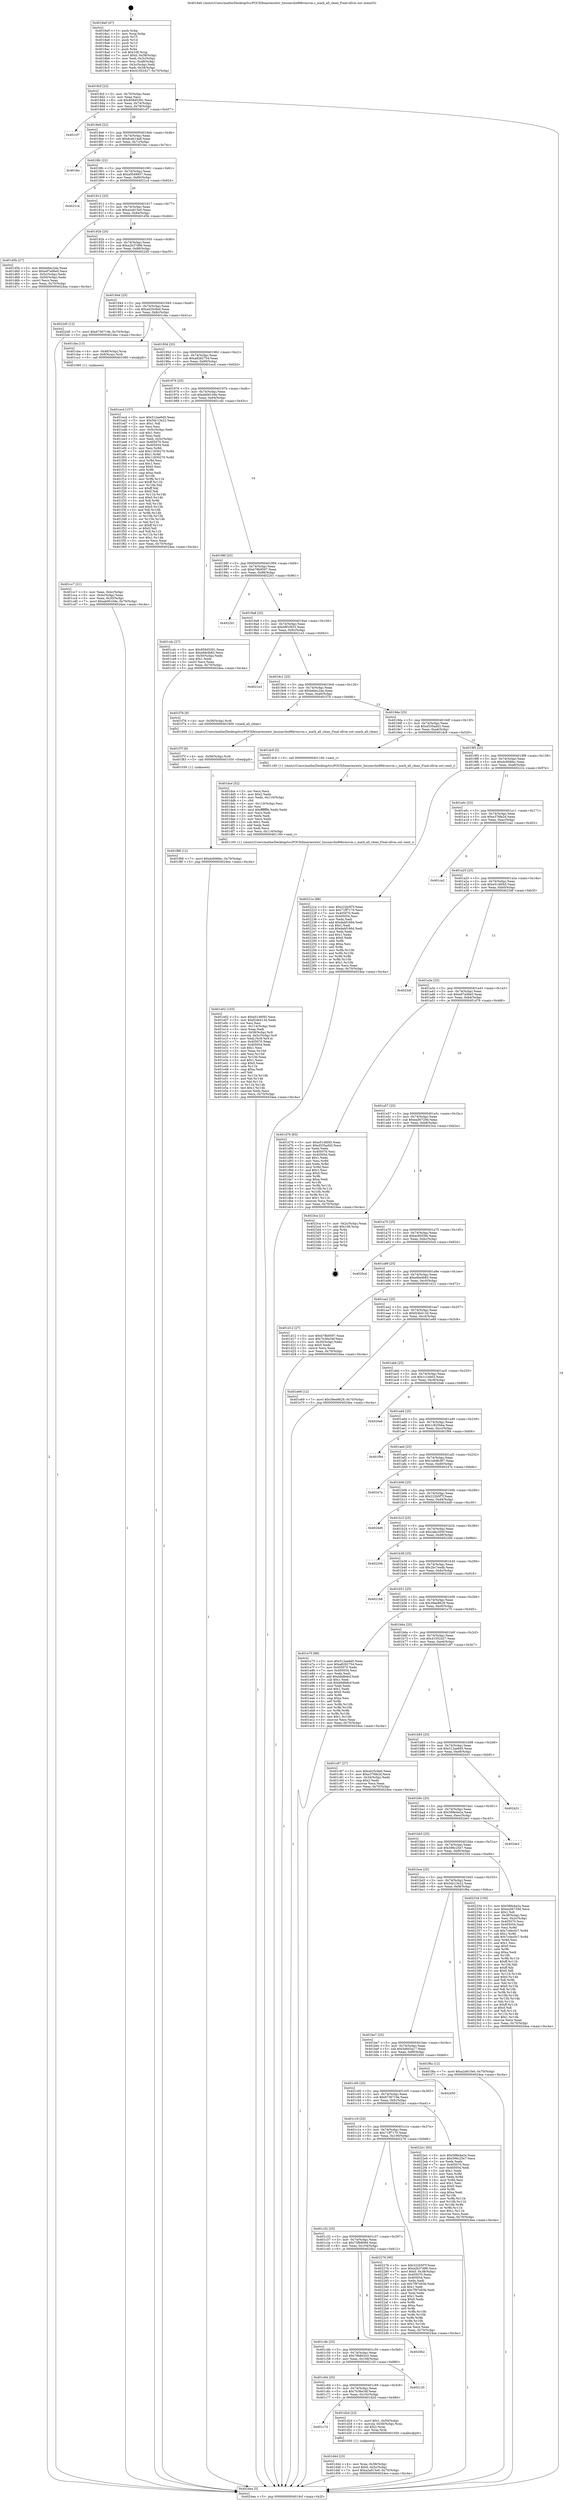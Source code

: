 digraph "0x4018a0" {
  label = "0x4018a0 (/mnt/c/Users/mathe/Desktop/tcc/POCII/binaries/extr_linuxarchx86kvmsvm.c_mark_all_clean_Final-ollvm.out::main(0))"
  labelloc = "t"
  node[shape=record]

  Entry [label="",width=0.3,height=0.3,shape=circle,fillcolor=black,style=filled]
  "0x4018cf" [label="{
     0x4018cf [23]\l
     | [instrs]\l
     &nbsp;&nbsp;0x4018cf \<+3\>: mov -0x70(%rbp),%eax\l
     &nbsp;&nbsp;0x4018d2 \<+2\>: mov %eax,%ecx\l
     &nbsp;&nbsp;0x4018d4 \<+6\>: sub $0x858d5391,%ecx\l
     &nbsp;&nbsp;0x4018da \<+3\>: mov %eax,-0x74(%rbp)\l
     &nbsp;&nbsp;0x4018dd \<+3\>: mov %ecx,-0x78(%rbp)\l
     &nbsp;&nbsp;0x4018e0 \<+6\>: je 0000000000401cf7 \<main+0x457\>\l
  }"]
  "0x401cf7" [label="{
     0x401cf7\l
  }", style=dashed]
  "0x4018e6" [label="{
     0x4018e6 [22]\l
     | [instrs]\l
     &nbsp;&nbsp;0x4018e6 \<+5\>: jmp 00000000004018eb \<main+0x4b\>\l
     &nbsp;&nbsp;0x4018eb \<+3\>: mov -0x74(%rbp),%eax\l
     &nbsp;&nbsp;0x4018ee \<+5\>: sub $0x8ceb14a8,%eax\l
     &nbsp;&nbsp;0x4018f3 \<+3\>: mov %eax,-0x7c(%rbp)\l
     &nbsp;&nbsp;0x4018f6 \<+6\>: je 0000000000401fec \<main+0x74c\>\l
  }"]
  Exit [label="",width=0.3,height=0.3,shape=circle,fillcolor=black,style=filled,peripheries=2]
  "0x401fec" [label="{
     0x401fec\l
  }", style=dashed]
  "0x4018fc" [label="{
     0x4018fc [22]\l
     | [instrs]\l
     &nbsp;&nbsp;0x4018fc \<+5\>: jmp 0000000000401901 \<main+0x61\>\l
     &nbsp;&nbsp;0x401901 \<+3\>: mov -0x74(%rbp),%eax\l
     &nbsp;&nbsp;0x401904 \<+5\>: sub $0xa0049937,%eax\l
     &nbsp;&nbsp;0x401909 \<+3\>: mov %eax,-0x80(%rbp)\l
     &nbsp;&nbsp;0x40190c \<+6\>: je 00000000004021c4 \<main+0x924\>\l
  }"]
  "0x401f88" [label="{
     0x401f88 [12]\l
     | [instrs]\l
     &nbsp;&nbsp;0x401f88 \<+7\>: movl $0xdc606fec,-0x70(%rbp)\l
     &nbsp;&nbsp;0x401f8f \<+5\>: jmp 00000000004024ea \<main+0xc4a\>\l
  }"]
  "0x4021c4" [label="{
     0x4021c4\l
  }", style=dashed]
  "0x401912" [label="{
     0x401912 [25]\l
     | [instrs]\l
     &nbsp;&nbsp;0x401912 \<+5\>: jmp 0000000000401917 \<main+0x77\>\l
     &nbsp;&nbsp;0x401917 \<+3\>: mov -0x74(%rbp),%eax\l
     &nbsp;&nbsp;0x40191a \<+5\>: sub $0xa2a915e0,%eax\l
     &nbsp;&nbsp;0x40191f \<+6\>: mov %eax,-0x84(%rbp)\l
     &nbsp;&nbsp;0x401925 \<+6\>: je 0000000000401d5b \<main+0x4bb\>\l
  }"]
  "0x401f7f" [label="{
     0x401f7f [9]\l
     | [instrs]\l
     &nbsp;&nbsp;0x401f7f \<+4\>: mov -0x58(%rbp),%rdi\l
     &nbsp;&nbsp;0x401f83 \<+5\>: call 0000000000401030 \<free@plt\>\l
     | [calls]\l
     &nbsp;&nbsp;0x401030 \{1\} (unknown)\l
  }"]
  "0x401d5b" [label="{
     0x401d5b [27]\l
     | [instrs]\l
     &nbsp;&nbsp;0x401d5b \<+5\>: mov $0xbebec2da,%eax\l
     &nbsp;&nbsp;0x401d60 \<+5\>: mov $0xe97a06e0,%ecx\l
     &nbsp;&nbsp;0x401d65 \<+3\>: mov -0x5c(%rbp),%edx\l
     &nbsp;&nbsp;0x401d68 \<+3\>: cmp -0x50(%rbp),%edx\l
     &nbsp;&nbsp;0x401d6b \<+3\>: cmovl %ecx,%eax\l
     &nbsp;&nbsp;0x401d6e \<+3\>: mov %eax,-0x70(%rbp)\l
     &nbsp;&nbsp;0x401d71 \<+5\>: jmp 00000000004024ea \<main+0xc4a\>\l
  }"]
  "0x40192b" [label="{
     0x40192b [25]\l
     | [instrs]\l
     &nbsp;&nbsp;0x40192b \<+5\>: jmp 0000000000401930 \<main+0x90\>\l
     &nbsp;&nbsp;0x401930 \<+3\>: mov -0x74(%rbp),%eax\l
     &nbsp;&nbsp;0x401933 \<+5\>: sub $0xa2b37d96,%eax\l
     &nbsp;&nbsp;0x401938 \<+6\>: mov %eax,-0x88(%rbp)\l
     &nbsp;&nbsp;0x40193e \<+6\>: je 00000000004022d5 \<main+0xa35\>\l
  }"]
  "0x401e02" [label="{
     0x401e02 [103]\l
     | [instrs]\l
     &nbsp;&nbsp;0x401e02 \<+5\>: mov $0xe5146f45,%ecx\l
     &nbsp;&nbsp;0x401e07 \<+5\>: mov $0xf24b413d,%edx\l
     &nbsp;&nbsp;0x401e0c \<+2\>: xor %esi,%esi\l
     &nbsp;&nbsp;0x401e0e \<+6\>: mov -0x114(%rbp),%edi\l
     &nbsp;&nbsp;0x401e14 \<+3\>: imul %eax,%edi\l
     &nbsp;&nbsp;0x401e17 \<+4\>: mov -0x58(%rbp),%r8\l
     &nbsp;&nbsp;0x401e1b \<+4\>: movslq -0x5c(%rbp),%r9\l
     &nbsp;&nbsp;0x401e1f \<+4\>: mov %edi,(%r8,%r9,4)\l
     &nbsp;&nbsp;0x401e23 \<+7\>: mov 0x405070,%eax\l
     &nbsp;&nbsp;0x401e2a \<+7\>: mov 0x405054,%edi\l
     &nbsp;&nbsp;0x401e31 \<+3\>: sub $0x1,%esi\l
     &nbsp;&nbsp;0x401e34 \<+3\>: mov %eax,%r10d\l
     &nbsp;&nbsp;0x401e37 \<+3\>: add %esi,%r10d\l
     &nbsp;&nbsp;0x401e3a \<+4\>: imul %r10d,%eax\l
     &nbsp;&nbsp;0x401e3e \<+3\>: and $0x1,%eax\l
     &nbsp;&nbsp;0x401e41 \<+3\>: cmp $0x0,%eax\l
     &nbsp;&nbsp;0x401e44 \<+4\>: sete %r11b\l
     &nbsp;&nbsp;0x401e48 \<+3\>: cmp $0xa,%edi\l
     &nbsp;&nbsp;0x401e4b \<+3\>: setl %bl\l
     &nbsp;&nbsp;0x401e4e \<+3\>: mov %r11b,%r14b\l
     &nbsp;&nbsp;0x401e51 \<+3\>: and %bl,%r14b\l
     &nbsp;&nbsp;0x401e54 \<+3\>: xor %bl,%r11b\l
     &nbsp;&nbsp;0x401e57 \<+3\>: or %r11b,%r14b\l
     &nbsp;&nbsp;0x401e5a \<+4\>: test $0x1,%r14b\l
     &nbsp;&nbsp;0x401e5e \<+3\>: cmovne %edx,%ecx\l
     &nbsp;&nbsp;0x401e61 \<+3\>: mov %ecx,-0x70(%rbp)\l
     &nbsp;&nbsp;0x401e64 \<+5\>: jmp 00000000004024ea \<main+0xc4a\>\l
  }"]
  "0x4022d5" [label="{
     0x4022d5 [12]\l
     | [instrs]\l
     &nbsp;&nbsp;0x4022d5 \<+7\>: movl $0x6736719e,-0x70(%rbp)\l
     &nbsp;&nbsp;0x4022dc \<+5\>: jmp 00000000004024ea \<main+0xc4a\>\l
  }"]
  "0x401944" [label="{
     0x401944 [25]\l
     | [instrs]\l
     &nbsp;&nbsp;0x401944 \<+5\>: jmp 0000000000401949 \<main+0xa9\>\l
     &nbsp;&nbsp;0x401949 \<+3\>: mov -0x74(%rbp),%eax\l
     &nbsp;&nbsp;0x40194c \<+5\>: sub $0xa425c9a0,%eax\l
     &nbsp;&nbsp;0x401951 \<+6\>: mov %eax,-0x8c(%rbp)\l
     &nbsp;&nbsp;0x401957 \<+6\>: je 0000000000401cba \<main+0x41a\>\l
  }"]
  "0x401dce" [label="{
     0x401dce [52]\l
     | [instrs]\l
     &nbsp;&nbsp;0x401dce \<+2\>: xor %ecx,%ecx\l
     &nbsp;&nbsp;0x401dd0 \<+5\>: mov $0x2,%edx\l
     &nbsp;&nbsp;0x401dd5 \<+6\>: mov %edx,-0x110(%rbp)\l
     &nbsp;&nbsp;0x401ddb \<+1\>: cltd\l
     &nbsp;&nbsp;0x401ddc \<+6\>: mov -0x110(%rbp),%esi\l
     &nbsp;&nbsp;0x401de2 \<+2\>: idiv %esi\l
     &nbsp;&nbsp;0x401de4 \<+6\>: imul $0xfffffffe,%edx,%edx\l
     &nbsp;&nbsp;0x401dea \<+2\>: mov %ecx,%edi\l
     &nbsp;&nbsp;0x401dec \<+2\>: sub %edx,%edi\l
     &nbsp;&nbsp;0x401dee \<+2\>: mov %ecx,%edx\l
     &nbsp;&nbsp;0x401df0 \<+3\>: sub $0x1,%edx\l
     &nbsp;&nbsp;0x401df3 \<+2\>: add %edx,%edi\l
     &nbsp;&nbsp;0x401df5 \<+2\>: sub %edi,%ecx\l
     &nbsp;&nbsp;0x401df7 \<+6\>: mov %ecx,-0x114(%rbp)\l
     &nbsp;&nbsp;0x401dfd \<+5\>: call 0000000000401160 \<next_i\>\l
     | [calls]\l
     &nbsp;&nbsp;0x401160 \{1\} (/mnt/c/Users/mathe/Desktop/tcc/POCII/binaries/extr_linuxarchx86kvmsvm.c_mark_all_clean_Final-ollvm.out::next_i)\l
  }"]
  "0x401cba" [label="{
     0x401cba [13]\l
     | [instrs]\l
     &nbsp;&nbsp;0x401cba \<+4\>: mov -0x48(%rbp),%rax\l
     &nbsp;&nbsp;0x401cbe \<+4\>: mov 0x8(%rax),%rdi\l
     &nbsp;&nbsp;0x401cc2 \<+5\>: call 0000000000401060 \<atoi@plt\>\l
     | [calls]\l
     &nbsp;&nbsp;0x401060 \{1\} (unknown)\l
  }"]
  "0x40195d" [label="{
     0x40195d [25]\l
     | [instrs]\l
     &nbsp;&nbsp;0x40195d \<+5\>: jmp 0000000000401962 \<main+0xc2\>\l
     &nbsp;&nbsp;0x401962 \<+3\>: mov -0x74(%rbp),%eax\l
     &nbsp;&nbsp;0x401965 \<+5\>: sub $0xa8282754,%eax\l
     &nbsp;&nbsp;0x40196a \<+6\>: mov %eax,-0x90(%rbp)\l
     &nbsp;&nbsp;0x401970 \<+6\>: je 0000000000401ecd \<main+0x62d\>\l
  }"]
  "0x401d44" [label="{
     0x401d44 [23]\l
     | [instrs]\l
     &nbsp;&nbsp;0x401d44 \<+4\>: mov %rax,-0x58(%rbp)\l
     &nbsp;&nbsp;0x401d48 \<+7\>: movl $0x0,-0x5c(%rbp)\l
     &nbsp;&nbsp;0x401d4f \<+7\>: movl $0xa2a915e0,-0x70(%rbp)\l
     &nbsp;&nbsp;0x401d56 \<+5\>: jmp 00000000004024ea \<main+0xc4a\>\l
  }"]
  "0x401ecd" [label="{
     0x401ecd [157]\l
     | [instrs]\l
     &nbsp;&nbsp;0x401ecd \<+5\>: mov $0x512ae6d5,%eax\l
     &nbsp;&nbsp;0x401ed2 \<+5\>: mov $0x5dc13e22,%ecx\l
     &nbsp;&nbsp;0x401ed7 \<+2\>: mov $0x1,%dl\l
     &nbsp;&nbsp;0x401ed9 \<+2\>: xor %esi,%esi\l
     &nbsp;&nbsp;0x401edb \<+3\>: mov -0x5c(%rbp),%edi\l
     &nbsp;&nbsp;0x401ede \<+3\>: sub $0x1,%esi\l
     &nbsp;&nbsp;0x401ee1 \<+2\>: sub %esi,%edi\l
     &nbsp;&nbsp;0x401ee3 \<+3\>: mov %edi,-0x5c(%rbp)\l
     &nbsp;&nbsp;0x401ee6 \<+7\>: mov 0x405070,%esi\l
     &nbsp;&nbsp;0x401eed \<+7\>: mov 0x405054,%edi\l
     &nbsp;&nbsp;0x401ef4 \<+3\>: mov %esi,%r8d\l
     &nbsp;&nbsp;0x401ef7 \<+7\>: add $0x11830270,%r8d\l
     &nbsp;&nbsp;0x401efe \<+4\>: sub $0x1,%r8d\l
     &nbsp;&nbsp;0x401f02 \<+7\>: sub $0x11830270,%r8d\l
     &nbsp;&nbsp;0x401f09 \<+4\>: imul %r8d,%esi\l
     &nbsp;&nbsp;0x401f0d \<+3\>: and $0x1,%esi\l
     &nbsp;&nbsp;0x401f10 \<+3\>: cmp $0x0,%esi\l
     &nbsp;&nbsp;0x401f13 \<+4\>: sete %r9b\l
     &nbsp;&nbsp;0x401f17 \<+3\>: cmp $0xa,%edi\l
     &nbsp;&nbsp;0x401f1a \<+4\>: setl %r10b\l
     &nbsp;&nbsp;0x401f1e \<+3\>: mov %r9b,%r11b\l
     &nbsp;&nbsp;0x401f21 \<+4\>: xor $0xff,%r11b\l
     &nbsp;&nbsp;0x401f25 \<+3\>: mov %r10b,%bl\l
     &nbsp;&nbsp;0x401f28 \<+3\>: xor $0xff,%bl\l
     &nbsp;&nbsp;0x401f2b \<+3\>: xor $0x0,%dl\l
     &nbsp;&nbsp;0x401f2e \<+3\>: mov %r11b,%r14b\l
     &nbsp;&nbsp;0x401f31 \<+4\>: and $0x0,%r14b\l
     &nbsp;&nbsp;0x401f35 \<+3\>: and %dl,%r9b\l
     &nbsp;&nbsp;0x401f38 \<+3\>: mov %bl,%r15b\l
     &nbsp;&nbsp;0x401f3b \<+4\>: and $0x0,%r15b\l
     &nbsp;&nbsp;0x401f3f \<+3\>: and %dl,%r10b\l
     &nbsp;&nbsp;0x401f42 \<+3\>: or %r9b,%r14b\l
     &nbsp;&nbsp;0x401f45 \<+3\>: or %r10b,%r15b\l
     &nbsp;&nbsp;0x401f48 \<+3\>: xor %r15b,%r14b\l
     &nbsp;&nbsp;0x401f4b \<+3\>: or %bl,%r11b\l
     &nbsp;&nbsp;0x401f4e \<+4\>: xor $0xff,%r11b\l
     &nbsp;&nbsp;0x401f52 \<+3\>: or $0x0,%dl\l
     &nbsp;&nbsp;0x401f55 \<+3\>: and %dl,%r11b\l
     &nbsp;&nbsp;0x401f58 \<+3\>: or %r11b,%r14b\l
     &nbsp;&nbsp;0x401f5b \<+4\>: test $0x1,%r14b\l
     &nbsp;&nbsp;0x401f5f \<+3\>: cmovne %ecx,%eax\l
     &nbsp;&nbsp;0x401f62 \<+3\>: mov %eax,-0x70(%rbp)\l
     &nbsp;&nbsp;0x401f65 \<+5\>: jmp 00000000004024ea \<main+0xc4a\>\l
  }"]
  "0x401976" [label="{
     0x401976 [25]\l
     | [instrs]\l
     &nbsp;&nbsp;0x401976 \<+5\>: jmp 000000000040197b \<main+0xdb\>\l
     &nbsp;&nbsp;0x40197b \<+3\>: mov -0x74(%rbp),%eax\l
     &nbsp;&nbsp;0x40197e \<+5\>: sub $0xab0610de,%eax\l
     &nbsp;&nbsp;0x401983 \<+6\>: mov %eax,-0x94(%rbp)\l
     &nbsp;&nbsp;0x401989 \<+6\>: je 0000000000401cdc \<main+0x43c\>\l
  }"]
  "0x401c7d" [label="{
     0x401c7d\l
  }", style=dashed]
  "0x401cdc" [label="{
     0x401cdc [27]\l
     | [instrs]\l
     &nbsp;&nbsp;0x401cdc \<+5\>: mov $0x858d5391,%eax\l
     &nbsp;&nbsp;0x401ce1 \<+5\>: mov $0xefde4b83,%ecx\l
     &nbsp;&nbsp;0x401ce6 \<+3\>: mov -0x30(%rbp),%edx\l
     &nbsp;&nbsp;0x401ce9 \<+3\>: cmp $0x1,%edx\l
     &nbsp;&nbsp;0x401cec \<+3\>: cmovl %ecx,%eax\l
     &nbsp;&nbsp;0x401cef \<+3\>: mov %eax,-0x70(%rbp)\l
     &nbsp;&nbsp;0x401cf2 \<+5\>: jmp 00000000004024ea \<main+0xc4a\>\l
  }"]
  "0x40198f" [label="{
     0x40198f [25]\l
     | [instrs]\l
     &nbsp;&nbsp;0x40198f \<+5\>: jmp 0000000000401994 \<main+0xf4\>\l
     &nbsp;&nbsp;0x401994 \<+3\>: mov -0x74(%rbp),%eax\l
     &nbsp;&nbsp;0x401997 \<+5\>: sub $0xb78b9597,%eax\l
     &nbsp;&nbsp;0x40199c \<+6\>: mov %eax,-0x98(%rbp)\l
     &nbsp;&nbsp;0x4019a2 \<+6\>: je 0000000000402201 \<main+0x961\>\l
  }"]
  "0x401d2d" [label="{
     0x401d2d [23]\l
     | [instrs]\l
     &nbsp;&nbsp;0x401d2d \<+7\>: movl $0x1,-0x50(%rbp)\l
     &nbsp;&nbsp;0x401d34 \<+4\>: movslq -0x50(%rbp),%rax\l
     &nbsp;&nbsp;0x401d38 \<+4\>: shl $0x2,%rax\l
     &nbsp;&nbsp;0x401d3c \<+3\>: mov %rax,%rdi\l
     &nbsp;&nbsp;0x401d3f \<+5\>: call 0000000000401050 \<malloc@plt\>\l
     | [calls]\l
     &nbsp;&nbsp;0x401050 \{1\} (unknown)\l
  }"]
  "0x402201" [label="{
     0x402201\l
  }", style=dashed]
  "0x4019a8" [label="{
     0x4019a8 [25]\l
     | [instrs]\l
     &nbsp;&nbsp;0x4019a8 \<+5\>: jmp 00000000004019ad \<main+0x10d\>\l
     &nbsp;&nbsp;0x4019ad \<+3\>: mov -0x74(%rbp),%eax\l
     &nbsp;&nbsp;0x4019b0 \<+5\>: sub $0xb9f1fd33,%eax\l
     &nbsp;&nbsp;0x4019b5 \<+6\>: mov %eax,-0x9c(%rbp)\l
     &nbsp;&nbsp;0x4019bb \<+6\>: je 00000000004021e3 \<main+0x943\>\l
  }"]
  "0x401c64" [label="{
     0x401c64 [25]\l
     | [instrs]\l
     &nbsp;&nbsp;0x401c64 \<+5\>: jmp 0000000000401c69 \<main+0x3c9\>\l
     &nbsp;&nbsp;0x401c69 \<+3\>: mov -0x74(%rbp),%eax\l
     &nbsp;&nbsp;0x401c6c \<+5\>: sub $0x7b36e34f,%eax\l
     &nbsp;&nbsp;0x401c71 \<+6\>: mov %eax,-0x10c(%rbp)\l
     &nbsp;&nbsp;0x401c77 \<+6\>: je 0000000000401d2d \<main+0x48d\>\l
  }"]
  "0x4021e3" [label="{
     0x4021e3\l
  }", style=dashed]
  "0x4019c1" [label="{
     0x4019c1 [25]\l
     | [instrs]\l
     &nbsp;&nbsp;0x4019c1 \<+5\>: jmp 00000000004019c6 \<main+0x126\>\l
     &nbsp;&nbsp;0x4019c6 \<+3\>: mov -0x74(%rbp),%eax\l
     &nbsp;&nbsp;0x4019c9 \<+5\>: sub $0xbebec2da,%eax\l
     &nbsp;&nbsp;0x4019ce \<+6\>: mov %eax,-0xa0(%rbp)\l
     &nbsp;&nbsp;0x4019d4 \<+6\>: je 0000000000401f76 \<main+0x6d6\>\l
  }"]
  "0x402120" [label="{
     0x402120\l
  }", style=dashed]
  "0x401f76" [label="{
     0x401f76 [9]\l
     | [instrs]\l
     &nbsp;&nbsp;0x401f76 \<+4\>: mov -0x58(%rbp),%rdi\l
     &nbsp;&nbsp;0x401f7a \<+5\>: call 0000000000401600 \<mark_all_clean\>\l
     | [calls]\l
     &nbsp;&nbsp;0x401600 \{1\} (/mnt/c/Users/mathe/Desktop/tcc/POCII/binaries/extr_linuxarchx86kvmsvm.c_mark_all_clean_Final-ollvm.out::mark_all_clean)\l
  }"]
  "0x4019da" [label="{
     0x4019da [25]\l
     | [instrs]\l
     &nbsp;&nbsp;0x4019da \<+5\>: jmp 00000000004019df \<main+0x13f\>\l
     &nbsp;&nbsp;0x4019df \<+3\>: mov -0x74(%rbp),%eax\l
     &nbsp;&nbsp;0x4019e2 \<+5\>: sub $0xd335ad43,%eax\l
     &nbsp;&nbsp;0x4019e7 \<+6\>: mov %eax,-0xa4(%rbp)\l
     &nbsp;&nbsp;0x4019ed \<+6\>: je 0000000000401dc9 \<main+0x529\>\l
  }"]
  "0x401c4b" [label="{
     0x401c4b [25]\l
     | [instrs]\l
     &nbsp;&nbsp;0x401c4b \<+5\>: jmp 0000000000401c50 \<main+0x3b0\>\l
     &nbsp;&nbsp;0x401c50 \<+3\>: mov -0x74(%rbp),%eax\l
     &nbsp;&nbsp;0x401c53 \<+5\>: sub $0x79b802e3,%eax\l
     &nbsp;&nbsp;0x401c58 \<+6\>: mov %eax,-0x108(%rbp)\l
     &nbsp;&nbsp;0x401c5e \<+6\>: je 0000000000402120 \<main+0x880\>\l
  }"]
  "0x401dc9" [label="{
     0x401dc9 [5]\l
     | [instrs]\l
     &nbsp;&nbsp;0x401dc9 \<+5\>: call 0000000000401160 \<next_i\>\l
     | [calls]\l
     &nbsp;&nbsp;0x401160 \{1\} (/mnt/c/Users/mathe/Desktop/tcc/POCII/binaries/extr_linuxarchx86kvmsvm.c_mark_all_clean_Final-ollvm.out::next_i)\l
  }"]
  "0x4019f3" [label="{
     0x4019f3 [25]\l
     | [instrs]\l
     &nbsp;&nbsp;0x4019f3 \<+5\>: jmp 00000000004019f8 \<main+0x158\>\l
     &nbsp;&nbsp;0x4019f8 \<+3\>: mov -0x74(%rbp),%eax\l
     &nbsp;&nbsp;0x4019fb \<+5\>: sub $0xdc606fec,%eax\l
     &nbsp;&nbsp;0x401a00 \<+6\>: mov %eax,-0xa8(%rbp)\l
     &nbsp;&nbsp;0x401a06 \<+6\>: je 000000000040221e \<main+0x97e\>\l
  }"]
  "0x4020b2" [label="{
     0x4020b2\l
  }", style=dashed]
  "0x40221e" [label="{
     0x40221e [88]\l
     | [instrs]\l
     &nbsp;&nbsp;0x40221e \<+5\>: mov $0x222b5f7f,%eax\l
     &nbsp;&nbsp;0x402223 \<+5\>: mov $0x71ff7170,%ecx\l
     &nbsp;&nbsp;0x402228 \<+7\>: mov 0x405070,%edx\l
     &nbsp;&nbsp;0x40222f \<+7\>: mov 0x405054,%esi\l
     &nbsp;&nbsp;0x402236 \<+2\>: mov %edx,%edi\l
     &nbsp;&nbsp;0x402238 \<+6\>: add $0xdebf166d,%edi\l
     &nbsp;&nbsp;0x40223e \<+3\>: sub $0x1,%edi\l
     &nbsp;&nbsp;0x402241 \<+6\>: sub $0xdebf166d,%edi\l
     &nbsp;&nbsp;0x402247 \<+3\>: imul %edi,%edx\l
     &nbsp;&nbsp;0x40224a \<+3\>: and $0x1,%edx\l
     &nbsp;&nbsp;0x40224d \<+3\>: cmp $0x0,%edx\l
     &nbsp;&nbsp;0x402250 \<+4\>: sete %r8b\l
     &nbsp;&nbsp;0x402254 \<+3\>: cmp $0xa,%esi\l
     &nbsp;&nbsp;0x402257 \<+4\>: setl %r9b\l
     &nbsp;&nbsp;0x40225b \<+3\>: mov %r8b,%r10b\l
     &nbsp;&nbsp;0x40225e \<+3\>: and %r9b,%r10b\l
     &nbsp;&nbsp;0x402261 \<+3\>: xor %r9b,%r8b\l
     &nbsp;&nbsp;0x402264 \<+3\>: or %r8b,%r10b\l
     &nbsp;&nbsp;0x402267 \<+4\>: test $0x1,%r10b\l
     &nbsp;&nbsp;0x40226b \<+3\>: cmovne %ecx,%eax\l
     &nbsp;&nbsp;0x40226e \<+3\>: mov %eax,-0x70(%rbp)\l
     &nbsp;&nbsp;0x402271 \<+5\>: jmp 00000000004024ea \<main+0xc4a\>\l
  }"]
  "0x401a0c" [label="{
     0x401a0c [25]\l
     | [instrs]\l
     &nbsp;&nbsp;0x401a0c \<+5\>: jmp 0000000000401a11 \<main+0x171\>\l
     &nbsp;&nbsp;0x401a11 \<+3\>: mov -0x74(%rbp),%eax\l
     &nbsp;&nbsp;0x401a14 \<+5\>: sub $0xe376fe2d,%eax\l
     &nbsp;&nbsp;0x401a19 \<+6\>: mov %eax,-0xac(%rbp)\l
     &nbsp;&nbsp;0x401a1f \<+6\>: je 0000000000401ca2 \<main+0x402\>\l
  }"]
  "0x401c32" [label="{
     0x401c32 [25]\l
     | [instrs]\l
     &nbsp;&nbsp;0x401c32 \<+5\>: jmp 0000000000401c37 \<main+0x397\>\l
     &nbsp;&nbsp;0x401c37 \<+3\>: mov -0x74(%rbp),%eax\l
     &nbsp;&nbsp;0x401c3a \<+5\>: sub $0x75fb809d,%eax\l
     &nbsp;&nbsp;0x401c3f \<+6\>: mov %eax,-0x104(%rbp)\l
     &nbsp;&nbsp;0x401c45 \<+6\>: je 00000000004020b2 \<main+0x812\>\l
  }"]
  "0x401ca2" [label="{
     0x401ca2\l
  }", style=dashed]
  "0x401a25" [label="{
     0x401a25 [25]\l
     | [instrs]\l
     &nbsp;&nbsp;0x401a25 \<+5\>: jmp 0000000000401a2a \<main+0x18a\>\l
     &nbsp;&nbsp;0x401a2a \<+3\>: mov -0x74(%rbp),%eax\l
     &nbsp;&nbsp;0x401a2d \<+5\>: sub $0xe5146f45,%eax\l
     &nbsp;&nbsp;0x401a32 \<+6\>: mov %eax,-0xb0(%rbp)\l
     &nbsp;&nbsp;0x401a38 \<+6\>: je 00000000004023df \<main+0xb3f\>\l
  }"]
  "0x402276" [label="{
     0x402276 [95]\l
     | [instrs]\l
     &nbsp;&nbsp;0x402276 \<+5\>: mov $0x222b5f7f,%eax\l
     &nbsp;&nbsp;0x40227b \<+5\>: mov $0xa2b37d96,%ecx\l
     &nbsp;&nbsp;0x402280 \<+7\>: movl $0x0,-0x38(%rbp)\l
     &nbsp;&nbsp;0x402287 \<+7\>: mov 0x405070,%edx\l
     &nbsp;&nbsp;0x40228e \<+7\>: mov 0x405054,%esi\l
     &nbsp;&nbsp;0x402295 \<+2\>: mov %edx,%edi\l
     &nbsp;&nbsp;0x402297 \<+6\>: sub $0x7f97e93b,%edi\l
     &nbsp;&nbsp;0x40229d \<+3\>: sub $0x1,%edi\l
     &nbsp;&nbsp;0x4022a0 \<+6\>: add $0x7f97e93b,%edi\l
     &nbsp;&nbsp;0x4022a6 \<+3\>: imul %edi,%edx\l
     &nbsp;&nbsp;0x4022a9 \<+3\>: and $0x1,%edx\l
     &nbsp;&nbsp;0x4022ac \<+3\>: cmp $0x0,%edx\l
     &nbsp;&nbsp;0x4022af \<+4\>: sete %r8b\l
     &nbsp;&nbsp;0x4022b3 \<+3\>: cmp $0xa,%esi\l
     &nbsp;&nbsp;0x4022b6 \<+4\>: setl %r9b\l
     &nbsp;&nbsp;0x4022ba \<+3\>: mov %r8b,%r10b\l
     &nbsp;&nbsp;0x4022bd \<+3\>: and %r9b,%r10b\l
     &nbsp;&nbsp;0x4022c0 \<+3\>: xor %r9b,%r8b\l
     &nbsp;&nbsp;0x4022c3 \<+3\>: or %r8b,%r10b\l
     &nbsp;&nbsp;0x4022c6 \<+4\>: test $0x1,%r10b\l
     &nbsp;&nbsp;0x4022ca \<+3\>: cmovne %ecx,%eax\l
     &nbsp;&nbsp;0x4022cd \<+3\>: mov %eax,-0x70(%rbp)\l
     &nbsp;&nbsp;0x4022d0 \<+5\>: jmp 00000000004024ea \<main+0xc4a\>\l
  }"]
  "0x4023df" [label="{
     0x4023df\l
  }", style=dashed]
  "0x401a3e" [label="{
     0x401a3e [25]\l
     | [instrs]\l
     &nbsp;&nbsp;0x401a3e \<+5\>: jmp 0000000000401a43 \<main+0x1a3\>\l
     &nbsp;&nbsp;0x401a43 \<+3\>: mov -0x74(%rbp),%eax\l
     &nbsp;&nbsp;0x401a46 \<+5\>: sub $0xe97a06e0,%eax\l
     &nbsp;&nbsp;0x401a4b \<+6\>: mov %eax,-0xb4(%rbp)\l
     &nbsp;&nbsp;0x401a51 \<+6\>: je 0000000000401d76 \<main+0x4d6\>\l
  }"]
  "0x401c19" [label="{
     0x401c19 [25]\l
     | [instrs]\l
     &nbsp;&nbsp;0x401c19 \<+5\>: jmp 0000000000401c1e \<main+0x37e\>\l
     &nbsp;&nbsp;0x401c1e \<+3\>: mov -0x74(%rbp),%eax\l
     &nbsp;&nbsp;0x401c21 \<+5\>: sub $0x71ff7170,%eax\l
     &nbsp;&nbsp;0x401c26 \<+6\>: mov %eax,-0x100(%rbp)\l
     &nbsp;&nbsp;0x401c2c \<+6\>: je 0000000000402276 \<main+0x9d6\>\l
  }"]
  "0x401d76" [label="{
     0x401d76 [83]\l
     | [instrs]\l
     &nbsp;&nbsp;0x401d76 \<+5\>: mov $0xe5146f45,%eax\l
     &nbsp;&nbsp;0x401d7b \<+5\>: mov $0xd335ad43,%ecx\l
     &nbsp;&nbsp;0x401d80 \<+2\>: xor %edx,%edx\l
     &nbsp;&nbsp;0x401d82 \<+7\>: mov 0x405070,%esi\l
     &nbsp;&nbsp;0x401d89 \<+7\>: mov 0x405054,%edi\l
     &nbsp;&nbsp;0x401d90 \<+3\>: sub $0x1,%edx\l
     &nbsp;&nbsp;0x401d93 \<+3\>: mov %esi,%r8d\l
     &nbsp;&nbsp;0x401d96 \<+3\>: add %edx,%r8d\l
     &nbsp;&nbsp;0x401d99 \<+4\>: imul %r8d,%esi\l
     &nbsp;&nbsp;0x401d9d \<+3\>: and $0x1,%esi\l
     &nbsp;&nbsp;0x401da0 \<+3\>: cmp $0x0,%esi\l
     &nbsp;&nbsp;0x401da3 \<+4\>: sete %r9b\l
     &nbsp;&nbsp;0x401da7 \<+3\>: cmp $0xa,%edi\l
     &nbsp;&nbsp;0x401daa \<+4\>: setl %r10b\l
     &nbsp;&nbsp;0x401dae \<+3\>: mov %r9b,%r11b\l
     &nbsp;&nbsp;0x401db1 \<+3\>: and %r10b,%r11b\l
     &nbsp;&nbsp;0x401db4 \<+3\>: xor %r10b,%r9b\l
     &nbsp;&nbsp;0x401db7 \<+3\>: or %r9b,%r11b\l
     &nbsp;&nbsp;0x401dba \<+4\>: test $0x1,%r11b\l
     &nbsp;&nbsp;0x401dbe \<+3\>: cmovne %ecx,%eax\l
     &nbsp;&nbsp;0x401dc1 \<+3\>: mov %eax,-0x70(%rbp)\l
     &nbsp;&nbsp;0x401dc4 \<+5\>: jmp 00000000004024ea \<main+0xc4a\>\l
  }"]
  "0x401a57" [label="{
     0x401a57 [25]\l
     | [instrs]\l
     &nbsp;&nbsp;0x401a57 \<+5\>: jmp 0000000000401a5c \<main+0x1bc\>\l
     &nbsp;&nbsp;0x401a5c \<+3\>: mov -0x74(%rbp),%eax\l
     &nbsp;&nbsp;0x401a5f \<+5\>: sub $0xea56729d,%eax\l
     &nbsp;&nbsp;0x401a64 \<+6\>: mov %eax,-0xb8(%rbp)\l
     &nbsp;&nbsp;0x401a6a \<+6\>: je 00000000004023ca \<main+0xb2a\>\l
  }"]
  "0x4022e1" [label="{
     0x4022e1 [83]\l
     | [instrs]\l
     &nbsp;&nbsp;0x4022e1 \<+5\>: mov $0x588e4a2a,%eax\l
     &nbsp;&nbsp;0x4022e6 \<+5\>: mov $0x596c25e7,%ecx\l
     &nbsp;&nbsp;0x4022eb \<+2\>: xor %edx,%edx\l
     &nbsp;&nbsp;0x4022ed \<+7\>: mov 0x405070,%esi\l
     &nbsp;&nbsp;0x4022f4 \<+7\>: mov 0x405054,%edi\l
     &nbsp;&nbsp;0x4022fb \<+3\>: sub $0x1,%edx\l
     &nbsp;&nbsp;0x4022fe \<+3\>: mov %esi,%r8d\l
     &nbsp;&nbsp;0x402301 \<+3\>: add %edx,%r8d\l
     &nbsp;&nbsp;0x402304 \<+4\>: imul %r8d,%esi\l
     &nbsp;&nbsp;0x402308 \<+3\>: and $0x1,%esi\l
     &nbsp;&nbsp;0x40230b \<+3\>: cmp $0x0,%esi\l
     &nbsp;&nbsp;0x40230e \<+4\>: sete %r9b\l
     &nbsp;&nbsp;0x402312 \<+3\>: cmp $0xa,%edi\l
     &nbsp;&nbsp;0x402315 \<+4\>: setl %r10b\l
     &nbsp;&nbsp;0x402319 \<+3\>: mov %r9b,%r11b\l
     &nbsp;&nbsp;0x40231c \<+3\>: and %r10b,%r11b\l
     &nbsp;&nbsp;0x40231f \<+3\>: xor %r10b,%r9b\l
     &nbsp;&nbsp;0x402322 \<+3\>: or %r9b,%r11b\l
     &nbsp;&nbsp;0x402325 \<+4\>: test $0x1,%r11b\l
     &nbsp;&nbsp;0x402329 \<+3\>: cmovne %ecx,%eax\l
     &nbsp;&nbsp;0x40232c \<+3\>: mov %eax,-0x70(%rbp)\l
     &nbsp;&nbsp;0x40232f \<+5\>: jmp 00000000004024ea \<main+0xc4a\>\l
  }"]
  "0x4023ca" [label="{
     0x4023ca [21]\l
     | [instrs]\l
     &nbsp;&nbsp;0x4023ca \<+3\>: mov -0x2c(%rbp),%eax\l
     &nbsp;&nbsp;0x4023cd \<+7\>: add $0x108,%rsp\l
     &nbsp;&nbsp;0x4023d4 \<+1\>: pop %rbx\l
     &nbsp;&nbsp;0x4023d5 \<+2\>: pop %r12\l
     &nbsp;&nbsp;0x4023d7 \<+2\>: pop %r13\l
     &nbsp;&nbsp;0x4023d9 \<+2\>: pop %r14\l
     &nbsp;&nbsp;0x4023db \<+2\>: pop %r15\l
     &nbsp;&nbsp;0x4023dd \<+1\>: pop %rbp\l
     &nbsp;&nbsp;0x4023de \<+1\>: ret\l
  }"]
  "0x401a70" [label="{
     0x401a70 [25]\l
     | [instrs]\l
     &nbsp;&nbsp;0x401a70 \<+5\>: jmp 0000000000401a75 \<main+0x1d5\>\l
     &nbsp;&nbsp;0x401a75 \<+3\>: mov -0x74(%rbp),%eax\l
     &nbsp;&nbsp;0x401a78 \<+5\>: sub $0xec6055fe,%eax\l
     &nbsp;&nbsp;0x401a7d \<+6\>: mov %eax,-0xbc(%rbp)\l
     &nbsp;&nbsp;0x401a83 \<+6\>: je 00000000004020cd \<main+0x82d\>\l
  }"]
  "0x401c00" [label="{
     0x401c00 [25]\l
     | [instrs]\l
     &nbsp;&nbsp;0x401c00 \<+5\>: jmp 0000000000401c05 \<main+0x365\>\l
     &nbsp;&nbsp;0x401c05 \<+3\>: mov -0x74(%rbp),%eax\l
     &nbsp;&nbsp;0x401c08 \<+5\>: sub $0x6736719e,%eax\l
     &nbsp;&nbsp;0x401c0d \<+6\>: mov %eax,-0xfc(%rbp)\l
     &nbsp;&nbsp;0x401c13 \<+6\>: je 00000000004022e1 \<main+0xa41\>\l
  }"]
  "0x4020cd" [label="{
     0x4020cd\l
  }", style=dashed]
  "0x401a89" [label="{
     0x401a89 [25]\l
     | [instrs]\l
     &nbsp;&nbsp;0x401a89 \<+5\>: jmp 0000000000401a8e \<main+0x1ee\>\l
     &nbsp;&nbsp;0x401a8e \<+3\>: mov -0x74(%rbp),%eax\l
     &nbsp;&nbsp;0x401a91 \<+5\>: sub $0xefde4b83,%eax\l
     &nbsp;&nbsp;0x401a96 \<+6\>: mov %eax,-0xc0(%rbp)\l
     &nbsp;&nbsp;0x401a9c \<+6\>: je 0000000000401d12 \<main+0x472\>\l
  }"]
  "0x402450" [label="{
     0x402450\l
  }", style=dashed]
  "0x401d12" [label="{
     0x401d12 [27]\l
     | [instrs]\l
     &nbsp;&nbsp;0x401d12 \<+5\>: mov $0xb78b9597,%eax\l
     &nbsp;&nbsp;0x401d17 \<+5\>: mov $0x7b36e34f,%ecx\l
     &nbsp;&nbsp;0x401d1c \<+3\>: mov -0x30(%rbp),%edx\l
     &nbsp;&nbsp;0x401d1f \<+3\>: cmp $0x0,%edx\l
     &nbsp;&nbsp;0x401d22 \<+3\>: cmove %ecx,%eax\l
     &nbsp;&nbsp;0x401d25 \<+3\>: mov %eax,-0x70(%rbp)\l
     &nbsp;&nbsp;0x401d28 \<+5\>: jmp 00000000004024ea \<main+0xc4a\>\l
  }"]
  "0x401aa2" [label="{
     0x401aa2 [25]\l
     | [instrs]\l
     &nbsp;&nbsp;0x401aa2 \<+5\>: jmp 0000000000401aa7 \<main+0x207\>\l
     &nbsp;&nbsp;0x401aa7 \<+3\>: mov -0x74(%rbp),%eax\l
     &nbsp;&nbsp;0x401aaa \<+5\>: sub $0xf24b413d,%eax\l
     &nbsp;&nbsp;0x401aaf \<+6\>: mov %eax,-0xc4(%rbp)\l
     &nbsp;&nbsp;0x401ab5 \<+6\>: je 0000000000401e69 \<main+0x5c9\>\l
  }"]
  "0x401be7" [label="{
     0x401be7 [25]\l
     | [instrs]\l
     &nbsp;&nbsp;0x401be7 \<+5\>: jmp 0000000000401bec \<main+0x34c\>\l
     &nbsp;&nbsp;0x401bec \<+3\>: mov -0x74(%rbp),%eax\l
     &nbsp;&nbsp;0x401bef \<+5\>: sub $0x5e603a17,%eax\l
     &nbsp;&nbsp;0x401bf4 \<+6\>: mov %eax,-0xf8(%rbp)\l
     &nbsp;&nbsp;0x401bfa \<+6\>: je 0000000000402450 \<main+0xbb0\>\l
  }"]
  "0x401e69" [label="{
     0x401e69 [12]\l
     | [instrs]\l
     &nbsp;&nbsp;0x401e69 \<+7\>: movl $0x39ee8629,-0x70(%rbp)\l
     &nbsp;&nbsp;0x401e70 \<+5\>: jmp 00000000004024ea \<main+0xc4a\>\l
  }"]
  "0x401abb" [label="{
     0x401abb [25]\l
     | [instrs]\l
     &nbsp;&nbsp;0x401abb \<+5\>: jmp 0000000000401ac0 \<main+0x220\>\l
     &nbsp;&nbsp;0x401ac0 \<+3\>: mov -0x74(%rbp),%eax\l
     &nbsp;&nbsp;0x401ac3 \<+5\>: sub $0x1c1eb03,%eax\l
     &nbsp;&nbsp;0x401ac8 \<+6\>: mov %eax,-0xc8(%rbp)\l
     &nbsp;&nbsp;0x401ace \<+6\>: je 00000000004020a6 \<main+0x806\>\l
  }"]
  "0x401f6a" [label="{
     0x401f6a [12]\l
     | [instrs]\l
     &nbsp;&nbsp;0x401f6a \<+7\>: movl $0xa2a915e0,-0x70(%rbp)\l
     &nbsp;&nbsp;0x401f71 \<+5\>: jmp 00000000004024ea \<main+0xc4a\>\l
  }"]
  "0x4020a6" [label="{
     0x4020a6\l
  }", style=dashed]
  "0x401ad4" [label="{
     0x401ad4 [25]\l
     | [instrs]\l
     &nbsp;&nbsp;0x401ad4 \<+5\>: jmp 0000000000401ad9 \<main+0x239\>\l
     &nbsp;&nbsp;0x401ad9 \<+3\>: mov -0x74(%rbp),%eax\l
     &nbsp;&nbsp;0x401adc \<+5\>: sub $0x1c825bba,%eax\l
     &nbsp;&nbsp;0x401ae1 \<+6\>: mov %eax,-0xcc(%rbp)\l
     &nbsp;&nbsp;0x401ae7 \<+6\>: je 0000000000401f94 \<main+0x6f4\>\l
  }"]
  "0x401bce" [label="{
     0x401bce [25]\l
     | [instrs]\l
     &nbsp;&nbsp;0x401bce \<+5\>: jmp 0000000000401bd3 \<main+0x333\>\l
     &nbsp;&nbsp;0x401bd3 \<+3\>: mov -0x74(%rbp),%eax\l
     &nbsp;&nbsp;0x401bd6 \<+5\>: sub $0x5dc13e22,%eax\l
     &nbsp;&nbsp;0x401bdb \<+6\>: mov %eax,-0xf4(%rbp)\l
     &nbsp;&nbsp;0x401be1 \<+6\>: je 0000000000401f6a \<main+0x6ca\>\l
  }"]
  "0x401f94" [label="{
     0x401f94\l
  }", style=dashed]
  "0x401aed" [label="{
     0x401aed [25]\l
     | [instrs]\l
     &nbsp;&nbsp;0x401aed \<+5\>: jmp 0000000000401af2 \<main+0x252\>\l
     &nbsp;&nbsp;0x401af2 \<+3\>: mov -0x74(%rbp),%eax\l
     &nbsp;&nbsp;0x401af5 \<+5\>: sub $0x1eb9b367,%eax\l
     &nbsp;&nbsp;0x401afa \<+6\>: mov %eax,-0xd0(%rbp)\l
     &nbsp;&nbsp;0x401b00 \<+6\>: je 000000000040247e \<main+0xbde\>\l
  }"]
  "0x402334" [label="{
     0x402334 [150]\l
     | [instrs]\l
     &nbsp;&nbsp;0x402334 \<+5\>: mov $0x588e4a2a,%eax\l
     &nbsp;&nbsp;0x402339 \<+5\>: mov $0xea56729d,%ecx\l
     &nbsp;&nbsp;0x40233e \<+2\>: mov $0x1,%dl\l
     &nbsp;&nbsp;0x402340 \<+3\>: mov -0x38(%rbp),%esi\l
     &nbsp;&nbsp;0x402343 \<+3\>: mov %esi,-0x2c(%rbp)\l
     &nbsp;&nbsp;0x402346 \<+7\>: mov 0x405070,%esi\l
     &nbsp;&nbsp;0x40234d \<+7\>: mov 0x405054,%edi\l
     &nbsp;&nbsp;0x402354 \<+3\>: mov %esi,%r8d\l
     &nbsp;&nbsp;0x402357 \<+7\>: sub $0x7cdec0c7,%r8d\l
     &nbsp;&nbsp;0x40235e \<+4\>: sub $0x1,%r8d\l
     &nbsp;&nbsp;0x402362 \<+7\>: add $0x7cdec0c7,%r8d\l
     &nbsp;&nbsp;0x402369 \<+4\>: imul %r8d,%esi\l
     &nbsp;&nbsp;0x40236d \<+3\>: and $0x1,%esi\l
     &nbsp;&nbsp;0x402370 \<+3\>: cmp $0x0,%esi\l
     &nbsp;&nbsp;0x402373 \<+4\>: sete %r9b\l
     &nbsp;&nbsp;0x402377 \<+3\>: cmp $0xa,%edi\l
     &nbsp;&nbsp;0x40237a \<+4\>: setl %r10b\l
     &nbsp;&nbsp;0x40237e \<+3\>: mov %r9b,%r11b\l
     &nbsp;&nbsp;0x402381 \<+4\>: xor $0xff,%r11b\l
     &nbsp;&nbsp;0x402385 \<+3\>: mov %r10b,%bl\l
     &nbsp;&nbsp;0x402388 \<+3\>: xor $0xff,%bl\l
     &nbsp;&nbsp;0x40238b \<+3\>: xor $0x0,%dl\l
     &nbsp;&nbsp;0x40238e \<+3\>: mov %r11b,%r14b\l
     &nbsp;&nbsp;0x402391 \<+4\>: and $0x0,%r14b\l
     &nbsp;&nbsp;0x402395 \<+3\>: and %dl,%r9b\l
     &nbsp;&nbsp;0x402398 \<+3\>: mov %bl,%r15b\l
     &nbsp;&nbsp;0x40239b \<+4\>: and $0x0,%r15b\l
     &nbsp;&nbsp;0x40239f \<+3\>: and %dl,%r10b\l
     &nbsp;&nbsp;0x4023a2 \<+3\>: or %r9b,%r14b\l
     &nbsp;&nbsp;0x4023a5 \<+3\>: or %r10b,%r15b\l
     &nbsp;&nbsp;0x4023a8 \<+3\>: xor %r15b,%r14b\l
     &nbsp;&nbsp;0x4023ab \<+3\>: or %bl,%r11b\l
     &nbsp;&nbsp;0x4023ae \<+4\>: xor $0xff,%r11b\l
     &nbsp;&nbsp;0x4023b2 \<+3\>: or $0x0,%dl\l
     &nbsp;&nbsp;0x4023b5 \<+3\>: and %dl,%r11b\l
     &nbsp;&nbsp;0x4023b8 \<+3\>: or %r11b,%r14b\l
     &nbsp;&nbsp;0x4023bb \<+4\>: test $0x1,%r14b\l
     &nbsp;&nbsp;0x4023bf \<+3\>: cmovne %ecx,%eax\l
     &nbsp;&nbsp;0x4023c2 \<+3\>: mov %eax,-0x70(%rbp)\l
     &nbsp;&nbsp;0x4023c5 \<+5\>: jmp 00000000004024ea \<main+0xc4a\>\l
  }"]
  "0x40247e" [label="{
     0x40247e\l
  }", style=dashed]
  "0x401b06" [label="{
     0x401b06 [25]\l
     | [instrs]\l
     &nbsp;&nbsp;0x401b06 \<+5\>: jmp 0000000000401b0b \<main+0x26b\>\l
     &nbsp;&nbsp;0x401b0b \<+3\>: mov -0x74(%rbp),%eax\l
     &nbsp;&nbsp;0x401b0e \<+5\>: sub $0x222b5f7f,%eax\l
     &nbsp;&nbsp;0x401b13 \<+6\>: mov %eax,-0xd4(%rbp)\l
     &nbsp;&nbsp;0x401b19 \<+6\>: je 00000000004024d0 \<main+0xc30\>\l
  }"]
  "0x401bb5" [label="{
     0x401bb5 [25]\l
     | [instrs]\l
     &nbsp;&nbsp;0x401bb5 \<+5\>: jmp 0000000000401bba \<main+0x31a\>\l
     &nbsp;&nbsp;0x401bba \<+3\>: mov -0x74(%rbp),%eax\l
     &nbsp;&nbsp;0x401bbd \<+5\>: sub $0x596c25e7,%eax\l
     &nbsp;&nbsp;0x401bc2 \<+6\>: mov %eax,-0xf0(%rbp)\l
     &nbsp;&nbsp;0x401bc8 \<+6\>: je 0000000000402334 \<main+0xa94\>\l
  }"]
  "0x4024d0" [label="{
     0x4024d0\l
  }", style=dashed]
  "0x401b1f" [label="{
     0x401b1f [25]\l
     | [instrs]\l
     &nbsp;&nbsp;0x401b1f \<+5\>: jmp 0000000000401b24 \<main+0x284\>\l
     &nbsp;&nbsp;0x401b24 \<+3\>: mov -0x74(%rbp),%eax\l
     &nbsp;&nbsp;0x401b27 \<+5\>: sub $0x2abc204f,%eax\l
     &nbsp;&nbsp;0x401b2c \<+6\>: mov %eax,-0xd8(%rbp)\l
     &nbsp;&nbsp;0x401b32 \<+6\>: je 000000000040220d \<main+0x96d\>\l
  }"]
  "0x4024e3" [label="{
     0x4024e3\l
  }", style=dashed]
  "0x40220d" [label="{
     0x40220d\l
  }", style=dashed]
  "0x401b38" [label="{
     0x401b38 [25]\l
     | [instrs]\l
     &nbsp;&nbsp;0x401b38 \<+5\>: jmp 0000000000401b3d \<main+0x29d\>\l
     &nbsp;&nbsp;0x401b3d \<+3\>: mov -0x74(%rbp),%eax\l
     &nbsp;&nbsp;0x401b40 \<+5\>: sub $0x2bc7eedb,%eax\l
     &nbsp;&nbsp;0x401b45 \<+6\>: mov %eax,-0xdc(%rbp)\l
     &nbsp;&nbsp;0x401b4b \<+6\>: je 00000000004021b8 \<main+0x918\>\l
  }"]
  "0x401b9c" [label="{
     0x401b9c [25]\l
     | [instrs]\l
     &nbsp;&nbsp;0x401b9c \<+5\>: jmp 0000000000401ba1 \<main+0x301\>\l
     &nbsp;&nbsp;0x401ba1 \<+3\>: mov -0x74(%rbp),%eax\l
     &nbsp;&nbsp;0x401ba4 \<+5\>: sub $0x588e4a2a,%eax\l
     &nbsp;&nbsp;0x401ba9 \<+6\>: mov %eax,-0xec(%rbp)\l
     &nbsp;&nbsp;0x401baf \<+6\>: je 00000000004024e3 \<main+0xc43\>\l
  }"]
  "0x4021b8" [label="{
     0x4021b8\l
  }", style=dashed]
  "0x401b51" [label="{
     0x401b51 [25]\l
     | [instrs]\l
     &nbsp;&nbsp;0x401b51 \<+5\>: jmp 0000000000401b56 \<main+0x2b6\>\l
     &nbsp;&nbsp;0x401b56 \<+3\>: mov -0x74(%rbp),%eax\l
     &nbsp;&nbsp;0x401b59 \<+5\>: sub $0x39ee8629,%eax\l
     &nbsp;&nbsp;0x401b5e \<+6\>: mov %eax,-0xe0(%rbp)\l
     &nbsp;&nbsp;0x401b64 \<+6\>: je 0000000000401e75 \<main+0x5d5\>\l
  }"]
  "0x402431" [label="{
     0x402431\l
  }", style=dashed]
  "0x401e75" [label="{
     0x401e75 [88]\l
     | [instrs]\l
     &nbsp;&nbsp;0x401e75 \<+5\>: mov $0x512ae6d5,%eax\l
     &nbsp;&nbsp;0x401e7a \<+5\>: mov $0xa8282754,%ecx\l
     &nbsp;&nbsp;0x401e7f \<+7\>: mov 0x405070,%edx\l
     &nbsp;&nbsp;0x401e86 \<+7\>: mov 0x405054,%esi\l
     &nbsp;&nbsp;0x401e8d \<+2\>: mov %edx,%edi\l
     &nbsp;&nbsp;0x401e8f \<+6\>: add $0xb6dfe6cf,%edi\l
     &nbsp;&nbsp;0x401e95 \<+3\>: sub $0x1,%edi\l
     &nbsp;&nbsp;0x401e98 \<+6\>: sub $0xb6dfe6cf,%edi\l
     &nbsp;&nbsp;0x401e9e \<+3\>: imul %edi,%edx\l
     &nbsp;&nbsp;0x401ea1 \<+3\>: and $0x1,%edx\l
     &nbsp;&nbsp;0x401ea4 \<+3\>: cmp $0x0,%edx\l
     &nbsp;&nbsp;0x401ea7 \<+4\>: sete %r8b\l
     &nbsp;&nbsp;0x401eab \<+3\>: cmp $0xa,%esi\l
     &nbsp;&nbsp;0x401eae \<+4\>: setl %r9b\l
     &nbsp;&nbsp;0x401eb2 \<+3\>: mov %r8b,%r10b\l
     &nbsp;&nbsp;0x401eb5 \<+3\>: and %r9b,%r10b\l
     &nbsp;&nbsp;0x401eb8 \<+3\>: xor %r9b,%r8b\l
     &nbsp;&nbsp;0x401ebb \<+3\>: or %r8b,%r10b\l
     &nbsp;&nbsp;0x401ebe \<+4\>: test $0x1,%r10b\l
     &nbsp;&nbsp;0x401ec2 \<+3\>: cmovne %ecx,%eax\l
     &nbsp;&nbsp;0x401ec5 \<+3\>: mov %eax,-0x70(%rbp)\l
     &nbsp;&nbsp;0x401ec8 \<+5\>: jmp 00000000004024ea \<main+0xc4a\>\l
  }"]
  "0x401b6a" [label="{
     0x401b6a [25]\l
     | [instrs]\l
     &nbsp;&nbsp;0x401b6a \<+5\>: jmp 0000000000401b6f \<main+0x2cf\>\l
     &nbsp;&nbsp;0x401b6f \<+3\>: mov -0x74(%rbp),%eax\l
     &nbsp;&nbsp;0x401b72 \<+5\>: sub $0x41052427,%eax\l
     &nbsp;&nbsp;0x401b77 \<+6\>: mov %eax,-0xe4(%rbp)\l
     &nbsp;&nbsp;0x401b7d \<+6\>: je 0000000000401c87 \<main+0x3e7\>\l
  }"]
  "0x401cc7" [label="{
     0x401cc7 [21]\l
     | [instrs]\l
     &nbsp;&nbsp;0x401cc7 \<+3\>: mov %eax,-0x4c(%rbp)\l
     &nbsp;&nbsp;0x401cca \<+3\>: mov -0x4c(%rbp),%eax\l
     &nbsp;&nbsp;0x401ccd \<+3\>: mov %eax,-0x30(%rbp)\l
     &nbsp;&nbsp;0x401cd0 \<+7\>: movl $0xab0610de,-0x70(%rbp)\l
     &nbsp;&nbsp;0x401cd7 \<+5\>: jmp 00000000004024ea \<main+0xc4a\>\l
  }"]
  "0x401c87" [label="{
     0x401c87 [27]\l
     | [instrs]\l
     &nbsp;&nbsp;0x401c87 \<+5\>: mov $0xa425c9a0,%eax\l
     &nbsp;&nbsp;0x401c8c \<+5\>: mov $0xe376fe2d,%ecx\l
     &nbsp;&nbsp;0x401c91 \<+3\>: mov -0x34(%rbp),%edx\l
     &nbsp;&nbsp;0x401c94 \<+3\>: cmp $0x2,%edx\l
     &nbsp;&nbsp;0x401c97 \<+3\>: cmovne %ecx,%eax\l
     &nbsp;&nbsp;0x401c9a \<+3\>: mov %eax,-0x70(%rbp)\l
     &nbsp;&nbsp;0x401c9d \<+5\>: jmp 00000000004024ea \<main+0xc4a\>\l
  }"]
  "0x401b83" [label="{
     0x401b83 [25]\l
     | [instrs]\l
     &nbsp;&nbsp;0x401b83 \<+5\>: jmp 0000000000401b88 \<main+0x2e8\>\l
     &nbsp;&nbsp;0x401b88 \<+3\>: mov -0x74(%rbp),%eax\l
     &nbsp;&nbsp;0x401b8b \<+5\>: sub $0x512ae6d5,%eax\l
     &nbsp;&nbsp;0x401b90 \<+6\>: mov %eax,-0xe8(%rbp)\l
     &nbsp;&nbsp;0x401b96 \<+6\>: je 0000000000402431 \<main+0xb91\>\l
  }"]
  "0x4024ea" [label="{
     0x4024ea [5]\l
     | [instrs]\l
     &nbsp;&nbsp;0x4024ea \<+5\>: jmp 00000000004018cf \<main+0x2f\>\l
  }"]
  "0x4018a0" [label="{
     0x4018a0 [47]\l
     | [instrs]\l
     &nbsp;&nbsp;0x4018a0 \<+1\>: push %rbp\l
     &nbsp;&nbsp;0x4018a1 \<+3\>: mov %rsp,%rbp\l
     &nbsp;&nbsp;0x4018a4 \<+2\>: push %r15\l
     &nbsp;&nbsp;0x4018a6 \<+2\>: push %r14\l
     &nbsp;&nbsp;0x4018a8 \<+2\>: push %r13\l
     &nbsp;&nbsp;0x4018aa \<+2\>: push %r12\l
     &nbsp;&nbsp;0x4018ac \<+1\>: push %rbx\l
     &nbsp;&nbsp;0x4018ad \<+7\>: sub $0x108,%rsp\l
     &nbsp;&nbsp;0x4018b4 \<+7\>: movl $0x0,-0x38(%rbp)\l
     &nbsp;&nbsp;0x4018bb \<+3\>: mov %edi,-0x3c(%rbp)\l
     &nbsp;&nbsp;0x4018be \<+4\>: mov %rsi,-0x48(%rbp)\l
     &nbsp;&nbsp;0x4018c2 \<+3\>: mov -0x3c(%rbp),%edi\l
     &nbsp;&nbsp;0x4018c5 \<+3\>: mov %edi,-0x34(%rbp)\l
     &nbsp;&nbsp;0x4018c8 \<+7\>: movl $0x41052427,-0x70(%rbp)\l
  }"]
  Entry -> "0x4018a0" [label=" 1"]
  "0x4018cf" -> "0x401cf7" [label=" 0"]
  "0x4018cf" -> "0x4018e6" [label=" 20"]
  "0x4023ca" -> Exit [label=" 1"]
  "0x4018e6" -> "0x401fec" [label=" 0"]
  "0x4018e6" -> "0x4018fc" [label=" 20"]
  "0x402334" -> "0x4024ea" [label=" 1"]
  "0x4018fc" -> "0x4021c4" [label=" 0"]
  "0x4018fc" -> "0x401912" [label=" 20"]
  "0x4022e1" -> "0x4024ea" [label=" 1"]
  "0x401912" -> "0x401d5b" [label=" 2"]
  "0x401912" -> "0x40192b" [label=" 18"]
  "0x4022d5" -> "0x4024ea" [label=" 1"]
  "0x40192b" -> "0x4022d5" [label=" 1"]
  "0x40192b" -> "0x401944" [label=" 17"]
  "0x402276" -> "0x4024ea" [label=" 1"]
  "0x401944" -> "0x401cba" [label=" 1"]
  "0x401944" -> "0x40195d" [label=" 16"]
  "0x40221e" -> "0x4024ea" [label=" 1"]
  "0x40195d" -> "0x401ecd" [label=" 1"]
  "0x40195d" -> "0x401976" [label=" 15"]
  "0x401f88" -> "0x4024ea" [label=" 1"]
  "0x401976" -> "0x401cdc" [label=" 1"]
  "0x401976" -> "0x40198f" [label=" 14"]
  "0x401f7f" -> "0x401f88" [label=" 1"]
  "0x40198f" -> "0x402201" [label=" 0"]
  "0x40198f" -> "0x4019a8" [label=" 14"]
  "0x401f76" -> "0x401f7f" [label=" 1"]
  "0x4019a8" -> "0x4021e3" [label=" 0"]
  "0x4019a8" -> "0x4019c1" [label=" 14"]
  "0x401ecd" -> "0x4024ea" [label=" 1"]
  "0x4019c1" -> "0x401f76" [label=" 1"]
  "0x4019c1" -> "0x4019da" [label=" 13"]
  "0x401e75" -> "0x4024ea" [label=" 1"]
  "0x4019da" -> "0x401dc9" [label=" 1"]
  "0x4019da" -> "0x4019f3" [label=" 12"]
  "0x401e02" -> "0x4024ea" [label=" 1"]
  "0x4019f3" -> "0x40221e" [label=" 1"]
  "0x4019f3" -> "0x401a0c" [label=" 11"]
  "0x401dce" -> "0x401e02" [label=" 1"]
  "0x401a0c" -> "0x401ca2" [label=" 0"]
  "0x401a0c" -> "0x401a25" [label=" 11"]
  "0x401d76" -> "0x4024ea" [label=" 1"]
  "0x401a25" -> "0x4023df" [label=" 0"]
  "0x401a25" -> "0x401a3e" [label=" 11"]
  "0x401d5b" -> "0x4024ea" [label=" 2"]
  "0x401a3e" -> "0x401d76" [label=" 1"]
  "0x401a3e" -> "0x401a57" [label=" 10"]
  "0x401d2d" -> "0x401d44" [label=" 1"]
  "0x401a57" -> "0x4023ca" [label=" 1"]
  "0x401a57" -> "0x401a70" [label=" 9"]
  "0x401c64" -> "0x401c7d" [label=" 0"]
  "0x401a70" -> "0x4020cd" [label=" 0"]
  "0x401a70" -> "0x401a89" [label=" 9"]
  "0x401f6a" -> "0x4024ea" [label=" 1"]
  "0x401a89" -> "0x401d12" [label=" 1"]
  "0x401a89" -> "0x401aa2" [label=" 8"]
  "0x401c4b" -> "0x401c64" [label=" 1"]
  "0x401aa2" -> "0x401e69" [label=" 1"]
  "0x401aa2" -> "0x401abb" [label=" 7"]
  "0x401e69" -> "0x4024ea" [label=" 1"]
  "0x401abb" -> "0x4020a6" [label=" 0"]
  "0x401abb" -> "0x401ad4" [label=" 7"]
  "0x401c32" -> "0x401c4b" [label=" 1"]
  "0x401ad4" -> "0x401f94" [label=" 0"]
  "0x401ad4" -> "0x401aed" [label=" 7"]
  "0x401dc9" -> "0x401dce" [label=" 1"]
  "0x401aed" -> "0x40247e" [label=" 0"]
  "0x401aed" -> "0x401b06" [label=" 7"]
  "0x401c19" -> "0x401c32" [label=" 1"]
  "0x401b06" -> "0x4024d0" [label=" 0"]
  "0x401b06" -> "0x401b1f" [label=" 7"]
  "0x401d44" -> "0x4024ea" [label=" 1"]
  "0x401b1f" -> "0x40220d" [label=" 0"]
  "0x401b1f" -> "0x401b38" [label=" 7"]
  "0x401c00" -> "0x401c19" [label=" 2"]
  "0x401b38" -> "0x4021b8" [label=" 0"]
  "0x401b38" -> "0x401b51" [label=" 7"]
  "0x401c64" -> "0x401d2d" [label=" 1"]
  "0x401b51" -> "0x401e75" [label=" 1"]
  "0x401b51" -> "0x401b6a" [label=" 6"]
  "0x401be7" -> "0x401c00" [label=" 3"]
  "0x401b6a" -> "0x401c87" [label=" 1"]
  "0x401b6a" -> "0x401b83" [label=" 5"]
  "0x401c87" -> "0x4024ea" [label=" 1"]
  "0x4018a0" -> "0x4018cf" [label=" 1"]
  "0x4024ea" -> "0x4018cf" [label=" 19"]
  "0x401cba" -> "0x401cc7" [label=" 1"]
  "0x401cc7" -> "0x4024ea" [label=" 1"]
  "0x401cdc" -> "0x4024ea" [label=" 1"]
  "0x401d12" -> "0x4024ea" [label=" 1"]
  "0x401be7" -> "0x402450" [label=" 0"]
  "0x401b83" -> "0x402431" [label=" 0"]
  "0x401b83" -> "0x401b9c" [label=" 5"]
  "0x401c00" -> "0x4022e1" [label=" 1"]
  "0x401b9c" -> "0x4024e3" [label=" 0"]
  "0x401b9c" -> "0x401bb5" [label=" 5"]
  "0x401c19" -> "0x402276" [label=" 1"]
  "0x401bb5" -> "0x402334" [label=" 1"]
  "0x401bb5" -> "0x401bce" [label=" 4"]
  "0x401c32" -> "0x4020b2" [label=" 0"]
  "0x401bce" -> "0x401f6a" [label=" 1"]
  "0x401bce" -> "0x401be7" [label=" 3"]
  "0x401c4b" -> "0x402120" [label=" 0"]
}
